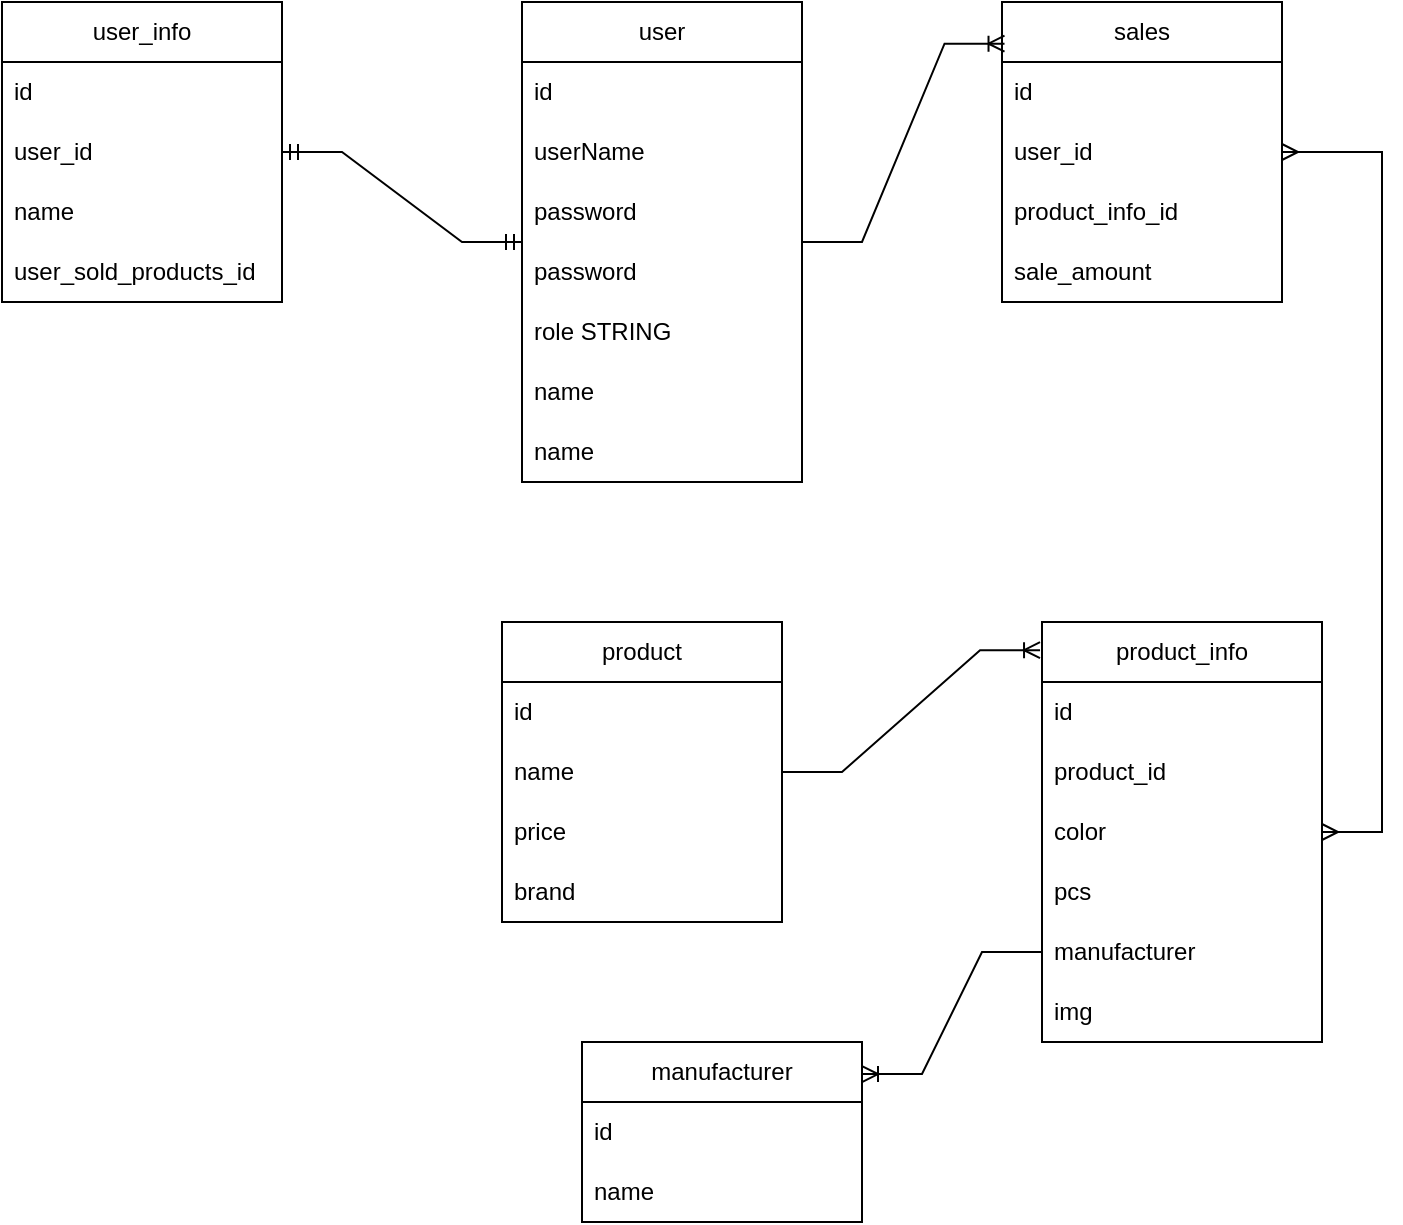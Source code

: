 <mxfile version="21.6.8" type="github">
  <diagram name="Page-1" id="uN88mUgLvUYXU6dqaU9p">
    <mxGraphModel dx="934" dy="545" grid="1" gridSize="10" guides="1" tooltips="1" connect="1" arrows="1" fold="1" page="1" pageScale="1" pageWidth="827" pageHeight="1169" math="0" shadow="0">
      <root>
        <mxCell id="0" />
        <mxCell id="1" parent="0" />
        <mxCell id="FeWjVcGoxG5UhDH0WLuh-1" value="user" style="swimlane;fontStyle=0;childLayout=stackLayout;horizontal=1;startSize=30;horizontalStack=0;resizeParent=1;resizeParentMax=0;resizeLast=0;collapsible=1;marginBottom=0;whiteSpace=wrap;html=1;" vertex="1" parent="1">
          <mxGeometry x="320" y="120" width="140" height="240" as="geometry" />
        </mxCell>
        <mxCell id="FeWjVcGoxG5UhDH0WLuh-2" value="id" style="text;strokeColor=none;fillColor=none;align=left;verticalAlign=middle;spacingLeft=4;spacingRight=4;overflow=hidden;points=[[0,0.5],[1,0.5]];portConstraint=eastwest;rotatable=0;whiteSpace=wrap;html=1;" vertex="1" parent="FeWjVcGoxG5UhDH0WLuh-1">
          <mxGeometry y="30" width="140" height="30" as="geometry" />
        </mxCell>
        <mxCell id="FeWjVcGoxG5UhDH0WLuh-3" value="userName" style="text;strokeColor=none;fillColor=none;align=left;verticalAlign=middle;spacingLeft=4;spacingRight=4;overflow=hidden;points=[[0,0.5],[1,0.5]];portConstraint=eastwest;rotatable=0;whiteSpace=wrap;html=1;" vertex="1" parent="FeWjVcGoxG5UhDH0WLuh-1">
          <mxGeometry y="60" width="140" height="30" as="geometry" />
        </mxCell>
        <mxCell id="FeWjVcGoxG5UhDH0WLuh-4" value="password" style="text;strokeColor=none;fillColor=none;align=left;verticalAlign=middle;spacingLeft=4;spacingRight=4;overflow=hidden;points=[[0,0.5],[1,0.5]];portConstraint=eastwest;rotatable=0;whiteSpace=wrap;html=1;" vertex="1" parent="FeWjVcGoxG5UhDH0WLuh-1">
          <mxGeometry y="90" width="140" height="30" as="geometry" />
        </mxCell>
        <mxCell id="FeWjVcGoxG5UhDH0WLuh-59" value="password" style="text;strokeColor=none;fillColor=none;align=left;verticalAlign=middle;spacingLeft=4;spacingRight=4;overflow=hidden;points=[[0,0.5],[1,0.5]];portConstraint=eastwest;rotatable=0;whiteSpace=wrap;html=1;" vertex="1" parent="FeWjVcGoxG5UhDH0WLuh-1">
          <mxGeometry y="120" width="140" height="30" as="geometry" />
        </mxCell>
        <mxCell id="FeWjVcGoxG5UhDH0WLuh-60" value="role STRING" style="text;strokeColor=none;fillColor=none;align=left;verticalAlign=middle;spacingLeft=4;spacingRight=4;overflow=hidden;points=[[0,0.5],[1,0.5]];portConstraint=eastwest;rotatable=0;whiteSpace=wrap;html=1;" vertex="1" parent="FeWjVcGoxG5UhDH0WLuh-1">
          <mxGeometry y="150" width="140" height="30" as="geometry" />
        </mxCell>
        <mxCell id="FeWjVcGoxG5UhDH0WLuh-5" value="name" style="text;strokeColor=none;fillColor=none;align=left;verticalAlign=middle;spacingLeft=4;spacingRight=4;overflow=hidden;points=[[0,0.5],[1,0.5]];portConstraint=eastwest;rotatable=0;whiteSpace=wrap;html=1;" vertex="1" parent="FeWjVcGoxG5UhDH0WLuh-1">
          <mxGeometry y="180" width="140" height="30" as="geometry" />
        </mxCell>
        <mxCell id="FeWjVcGoxG5UhDH0WLuh-61" value="name" style="text;strokeColor=none;fillColor=none;align=left;verticalAlign=middle;spacingLeft=4;spacingRight=4;overflow=hidden;points=[[0,0.5],[1,0.5]];portConstraint=eastwest;rotatable=0;whiteSpace=wrap;html=1;" vertex="1" parent="FeWjVcGoxG5UhDH0WLuh-1">
          <mxGeometry y="210" width="140" height="30" as="geometry" />
        </mxCell>
        <mxCell id="FeWjVcGoxG5UhDH0WLuh-6" value="product" style="swimlane;fontStyle=0;childLayout=stackLayout;horizontal=1;startSize=30;horizontalStack=0;resizeParent=1;resizeParentMax=0;resizeLast=0;collapsible=1;marginBottom=0;whiteSpace=wrap;html=1;" vertex="1" parent="1">
          <mxGeometry x="310" y="430" width="140" height="150" as="geometry" />
        </mxCell>
        <mxCell id="FeWjVcGoxG5UhDH0WLuh-7" value="id" style="text;strokeColor=none;fillColor=none;align=left;verticalAlign=middle;spacingLeft=4;spacingRight=4;overflow=hidden;points=[[0,0.5],[1,0.5]];portConstraint=eastwest;rotatable=0;whiteSpace=wrap;html=1;" vertex="1" parent="FeWjVcGoxG5UhDH0WLuh-6">
          <mxGeometry y="30" width="140" height="30" as="geometry" />
        </mxCell>
        <mxCell id="FeWjVcGoxG5UhDH0WLuh-8" value="name&amp;nbsp;" style="text;strokeColor=none;fillColor=none;align=left;verticalAlign=middle;spacingLeft=4;spacingRight=4;overflow=hidden;points=[[0,0.5],[1,0.5]];portConstraint=eastwest;rotatable=0;whiteSpace=wrap;html=1;" vertex="1" parent="FeWjVcGoxG5UhDH0WLuh-6">
          <mxGeometry y="60" width="140" height="30" as="geometry" />
        </mxCell>
        <mxCell id="FeWjVcGoxG5UhDH0WLuh-9" value="price" style="text;strokeColor=none;fillColor=none;align=left;verticalAlign=middle;spacingLeft=4;spacingRight=4;overflow=hidden;points=[[0,0.5],[1,0.5]];portConstraint=eastwest;rotatable=0;whiteSpace=wrap;html=1;" vertex="1" parent="FeWjVcGoxG5UhDH0WLuh-6">
          <mxGeometry y="90" width="140" height="30" as="geometry" />
        </mxCell>
        <mxCell id="FeWjVcGoxG5UhDH0WLuh-12" value="brand" style="text;strokeColor=none;fillColor=none;align=left;verticalAlign=middle;spacingLeft=4;spacingRight=4;overflow=hidden;points=[[0,0.5],[1,0.5]];portConstraint=eastwest;rotatable=0;whiteSpace=wrap;html=1;" vertex="1" parent="FeWjVcGoxG5UhDH0WLuh-6">
          <mxGeometry y="120" width="140" height="30" as="geometry" />
        </mxCell>
        <mxCell id="FeWjVcGoxG5UhDH0WLuh-13" value="manufacturer" style="swimlane;fontStyle=0;childLayout=stackLayout;horizontal=1;startSize=30;horizontalStack=0;resizeParent=1;resizeParentMax=0;resizeLast=0;collapsible=1;marginBottom=0;whiteSpace=wrap;html=1;" vertex="1" parent="1">
          <mxGeometry x="350" y="640" width="140" height="90" as="geometry" />
        </mxCell>
        <mxCell id="FeWjVcGoxG5UhDH0WLuh-14" value="id" style="text;strokeColor=none;fillColor=none;align=left;verticalAlign=middle;spacingLeft=4;spacingRight=4;overflow=hidden;points=[[0,0.5],[1,0.5]];portConstraint=eastwest;rotatable=0;whiteSpace=wrap;html=1;" vertex="1" parent="FeWjVcGoxG5UhDH0WLuh-13">
          <mxGeometry y="30" width="140" height="30" as="geometry" />
        </mxCell>
        <mxCell id="FeWjVcGoxG5UhDH0WLuh-15" value="name" style="text;strokeColor=none;fillColor=none;align=left;verticalAlign=middle;spacingLeft=4;spacingRight=4;overflow=hidden;points=[[0,0.5],[1,0.5]];portConstraint=eastwest;rotatable=0;whiteSpace=wrap;html=1;" vertex="1" parent="FeWjVcGoxG5UhDH0WLuh-13">
          <mxGeometry y="60" width="140" height="30" as="geometry" />
        </mxCell>
        <mxCell id="FeWjVcGoxG5UhDH0WLuh-27" value="product_info" style="swimlane;fontStyle=0;childLayout=stackLayout;horizontal=1;startSize=30;horizontalStack=0;resizeParent=1;resizeParentMax=0;resizeLast=0;collapsible=1;marginBottom=0;whiteSpace=wrap;html=1;" vertex="1" parent="1">
          <mxGeometry x="580" y="430" width="140" height="210" as="geometry" />
        </mxCell>
        <mxCell id="FeWjVcGoxG5UhDH0WLuh-34" value="id" style="text;strokeColor=none;fillColor=none;align=left;verticalAlign=middle;spacingLeft=4;spacingRight=4;overflow=hidden;points=[[0,0.5],[1,0.5]];portConstraint=eastwest;rotatable=0;whiteSpace=wrap;html=1;" vertex="1" parent="FeWjVcGoxG5UhDH0WLuh-27">
          <mxGeometry y="30" width="140" height="30" as="geometry" />
        </mxCell>
        <mxCell id="FeWjVcGoxG5UhDH0WLuh-28" value="product_id" style="text;strokeColor=none;fillColor=none;align=left;verticalAlign=middle;spacingLeft=4;spacingRight=4;overflow=hidden;points=[[0,0.5],[1,0.5]];portConstraint=eastwest;rotatable=0;whiteSpace=wrap;html=1;" vertex="1" parent="FeWjVcGoxG5UhDH0WLuh-27">
          <mxGeometry y="60" width="140" height="30" as="geometry" />
        </mxCell>
        <mxCell id="FeWjVcGoxG5UhDH0WLuh-29" value="color" style="text;strokeColor=none;fillColor=none;align=left;verticalAlign=middle;spacingLeft=4;spacingRight=4;overflow=hidden;points=[[0,0.5],[1,0.5]];portConstraint=eastwest;rotatable=0;whiteSpace=wrap;html=1;" vertex="1" parent="FeWjVcGoxG5UhDH0WLuh-27">
          <mxGeometry y="90" width="140" height="30" as="geometry" />
        </mxCell>
        <mxCell id="FeWjVcGoxG5UhDH0WLuh-30" value="pcs" style="text;strokeColor=none;fillColor=none;align=left;verticalAlign=middle;spacingLeft=4;spacingRight=4;overflow=hidden;points=[[0,0.5],[1,0.5]];portConstraint=eastwest;rotatable=0;whiteSpace=wrap;html=1;" vertex="1" parent="FeWjVcGoxG5UhDH0WLuh-27">
          <mxGeometry y="120" width="140" height="30" as="geometry" />
        </mxCell>
        <mxCell id="FeWjVcGoxG5UhDH0WLuh-11" value="manufacturer" style="text;strokeColor=none;fillColor=none;align=left;verticalAlign=middle;spacingLeft=4;spacingRight=4;overflow=hidden;points=[[0,0.5],[1,0.5]];portConstraint=eastwest;rotatable=0;whiteSpace=wrap;html=1;" vertex="1" parent="FeWjVcGoxG5UhDH0WLuh-27">
          <mxGeometry y="150" width="140" height="30" as="geometry" />
        </mxCell>
        <mxCell id="FeWjVcGoxG5UhDH0WLuh-31" value="img" style="text;strokeColor=none;fillColor=none;align=left;verticalAlign=middle;spacingLeft=4;spacingRight=4;overflow=hidden;points=[[0,0.5],[1,0.5]];portConstraint=eastwest;rotatable=0;whiteSpace=wrap;html=1;" vertex="1" parent="FeWjVcGoxG5UhDH0WLuh-27">
          <mxGeometry y="180" width="140" height="30" as="geometry" />
        </mxCell>
        <mxCell id="FeWjVcGoxG5UhDH0WLuh-35" value="" style="edgeStyle=entityRelationEdgeStyle;fontSize=12;html=1;endArrow=ERoneToMany;rounded=0;entryX=-0.007;entryY=0.067;entryDx=0;entryDy=0;entryPerimeter=0;" edge="1" parent="1" source="FeWjVcGoxG5UhDH0WLuh-6" target="FeWjVcGoxG5UhDH0WLuh-27">
          <mxGeometry width="100" height="100" relative="1" as="geometry">
            <mxPoint x="270" y="530" as="sourcePoint" />
            <mxPoint x="370" y="430" as="targetPoint" />
          </mxGeometry>
        </mxCell>
        <mxCell id="FeWjVcGoxG5UhDH0WLuh-36" value="" style="edgeStyle=entityRelationEdgeStyle;fontSize=12;html=1;endArrow=ERoneToMany;rounded=0;entryX=1;entryY=0.178;entryDx=0;entryDy=0;entryPerimeter=0;" edge="1" parent="1" source="FeWjVcGoxG5UhDH0WLuh-11" target="FeWjVcGoxG5UhDH0WLuh-13">
          <mxGeometry width="100" height="100" relative="1" as="geometry">
            <mxPoint x="350" y="530" as="sourcePoint" />
            <mxPoint x="340" y="700" as="targetPoint" />
          </mxGeometry>
        </mxCell>
        <mxCell id="FeWjVcGoxG5UhDH0WLuh-42" value="user_info" style="swimlane;fontStyle=0;childLayout=stackLayout;horizontal=1;startSize=30;horizontalStack=0;resizeParent=1;resizeParentMax=0;resizeLast=0;collapsible=1;marginBottom=0;whiteSpace=wrap;html=1;" vertex="1" parent="1">
          <mxGeometry x="60" y="120" width="140" height="150" as="geometry" />
        </mxCell>
        <mxCell id="FeWjVcGoxG5UhDH0WLuh-43" value="id" style="text;strokeColor=none;fillColor=none;align=left;verticalAlign=middle;spacingLeft=4;spacingRight=4;overflow=hidden;points=[[0,0.5],[1,0.5]];portConstraint=eastwest;rotatable=0;whiteSpace=wrap;html=1;" vertex="1" parent="FeWjVcGoxG5UhDH0WLuh-42">
          <mxGeometry y="30" width="140" height="30" as="geometry" />
        </mxCell>
        <mxCell id="FeWjVcGoxG5UhDH0WLuh-44" value="user_id" style="text;strokeColor=none;fillColor=none;align=left;verticalAlign=middle;spacingLeft=4;spacingRight=4;overflow=hidden;points=[[0,0.5],[1,0.5]];portConstraint=eastwest;rotatable=0;whiteSpace=wrap;html=1;" vertex="1" parent="FeWjVcGoxG5UhDH0WLuh-42">
          <mxGeometry y="60" width="140" height="30" as="geometry" />
        </mxCell>
        <mxCell id="FeWjVcGoxG5UhDH0WLuh-45" value="name" style="text;strokeColor=none;fillColor=none;align=left;verticalAlign=middle;spacingLeft=4;spacingRight=4;overflow=hidden;points=[[0,0.5],[1,0.5]];portConstraint=eastwest;rotatable=0;whiteSpace=wrap;html=1;" vertex="1" parent="FeWjVcGoxG5UhDH0WLuh-42">
          <mxGeometry y="90" width="140" height="30" as="geometry" />
        </mxCell>
        <mxCell id="FeWjVcGoxG5UhDH0WLuh-53" value="user_sold_products_id" style="text;strokeColor=none;fillColor=none;align=left;verticalAlign=middle;spacingLeft=4;spacingRight=4;overflow=hidden;points=[[0,0.5],[1,0.5]];portConstraint=eastwest;rotatable=0;whiteSpace=wrap;html=1;" vertex="1" parent="FeWjVcGoxG5UhDH0WLuh-42">
          <mxGeometry y="120" width="140" height="30" as="geometry" />
        </mxCell>
        <mxCell id="FeWjVcGoxG5UhDH0WLuh-48" value="sales" style="swimlane;fontStyle=0;childLayout=stackLayout;horizontal=1;startSize=30;horizontalStack=0;resizeParent=1;resizeParentMax=0;resizeLast=0;collapsible=1;marginBottom=0;whiteSpace=wrap;html=1;" vertex="1" parent="1">
          <mxGeometry x="560" y="120" width="140" height="150" as="geometry" />
        </mxCell>
        <mxCell id="FeWjVcGoxG5UhDH0WLuh-49" value="id" style="text;strokeColor=none;fillColor=none;align=left;verticalAlign=middle;spacingLeft=4;spacingRight=4;overflow=hidden;points=[[0,0.5],[1,0.5]];portConstraint=eastwest;rotatable=0;whiteSpace=wrap;html=1;" vertex="1" parent="FeWjVcGoxG5UhDH0WLuh-48">
          <mxGeometry y="30" width="140" height="30" as="geometry" />
        </mxCell>
        <mxCell id="FeWjVcGoxG5UhDH0WLuh-58" value="user_id" style="text;strokeColor=none;fillColor=none;align=left;verticalAlign=middle;spacingLeft=4;spacingRight=4;overflow=hidden;points=[[0,0.5],[1,0.5]];portConstraint=eastwest;rotatable=0;whiteSpace=wrap;html=1;" vertex="1" parent="FeWjVcGoxG5UhDH0WLuh-48">
          <mxGeometry y="60" width="140" height="30" as="geometry" />
        </mxCell>
        <mxCell id="FeWjVcGoxG5UhDH0WLuh-50" value="product_info_id" style="text;strokeColor=none;fillColor=none;align=left;verticalAlign=middle;spacingLeft=4;spacingRight=4;overflow=hidden;points=[[0,0.5],[1,0.5]];portConstraint=eastwest;rotatable=0;whiteSpace=wrap;html=1;" vertex="1" parent="FeWjVcGoxG5UhDH0WLuh-48">
          <mxGeometry y="90" width="140" height="30" as="geometry" />
        </mxCell>
        <mxCell id="FeWjVcGoxG5UhDH0WLuh-62" value="sale_amount" style="text;strokeColor=none;fillColor=none;align=left;verticalAlign=middle;spacingLeft=4;spacingRight=4;overflow=hidden;points=[[0,0.5],[1,0.5]];portConstraint=eastwest;rotatable=0;whiteSpace=wrap;html=1;" vertex="1" parent="FeWjVcGoxG5UhDH0WLuh-48">
          <mxGeometry y="120" width="140" height="30" as="geometry" />
        </mxCell>
        <mxCell id="FeWjVcGoxG5UhDH0WLuh-64" value="" style="edgeStyle=entityRelationEdgeStyle;fontSize=12;html=1;endArrow=ERoneToMany;rounded=0;entryX=0.009;entryY=0.139;entryDx=0;entryDy=0;entryPerimeter=0;" edge="1" parent="1" source="FeWjVcGoxG5UhDH0WLuh-1" target="FeWjVcGoxG5UhDH0WLuh-48">
          <mxGeometry width="100" height="100" relative="1" as="geometry">
            <mxPoint x="300" y="420" as="sourcePoint" />
            <mxPoint x="400" y="320" as="targetPoint" />
          </mxGeometry>
        </mxCell>
        <mxCell id="FeWjVcGoxG5UhDH0WLuh-65" value="" style="edgeStyle=entityRelationEdgeStyle;fontSize=12;html=1;endArrow=ERmandOne;startArrow=ERmandOne;rounded=0;" edge="1" parent="1" source="FeWjVcGoxG5UhDH0WLuh-42" target="FeWjVcGoxG5UhDH0WLuh-1">
          <mxGeometry width="100" height="100" relative="1" as="geometry">
            <mxPoint x="300" y="420" as="sourcePoint" />
            <mxPoint x="400" y="320" as="targetPoint" />
          </mxGeometry>
        </mxCell>
        <mxCell id="FeWjVcGoxG5UhDH0WLuh-66" value="" style="edgeStyle=entityRelationEdgeStyle;fontSize=12;html=1;endArrow=ERmany;startArrow=ERmany;rounded=0;" edge="1" parent="1" source="FeWjVcGoxG5UhDH0WLuh-27" target="FeWjVcGoxG5UhDH0WLuh-48">
          <mxGeometry width="100" height="100" relative="1" as="geometry">
            <mxPoint x="300" y="420" as="sourcePoint" />
            <mxPoint x="400" y="320" as="targetPoint" />
          </mxGeometry>
        </mxCell>
      </root>
    </mxGraphModel>
  </diagram>
</mxfile>
